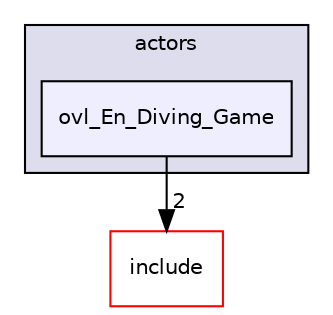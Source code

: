digraph "src/overlays/actors/ovl_En_Diving_Game" {
  compound=true
  node [ fontsize="10", fontname="Helvetica"];
  edge [ labelfontsize="10", labelfontname="Helvetica"];
  subgraph clusterdir_e93473484be31ce7bcb356bd643a22f8 {
    graph [ bgcolor="#ddddee", pencolor="black", label="actors" fontname="Helvetica", fontsize="10", URL="dir_e93473484be31ce7bcb356bd643a22f8.html"]
  dir_8720093a4242826ee0efccd7f1f0786e [shape=box, label="ovl_En_Diving_Game", style="filled", fillcolor="#eeeeff", pencolor="black", URL="dir_8720093a4242826ee0efccd7f1f0786e.html"];
  }
  dir_d44c64559bbebec7f509842c48db8b23 [shape=box label="include" fillcolor="white" style="filled" color="red" URL="dir_d44c64559bbebec7f509842c48db8b23.html"];
  dir_8720093a4242826ee0efccd7f1f0786e->dir_d44c64559bbebec7f509842c48db8b23 [headlabel="2", labeldistance=1.5 headhref="dir_000214_000000.html"];
}
